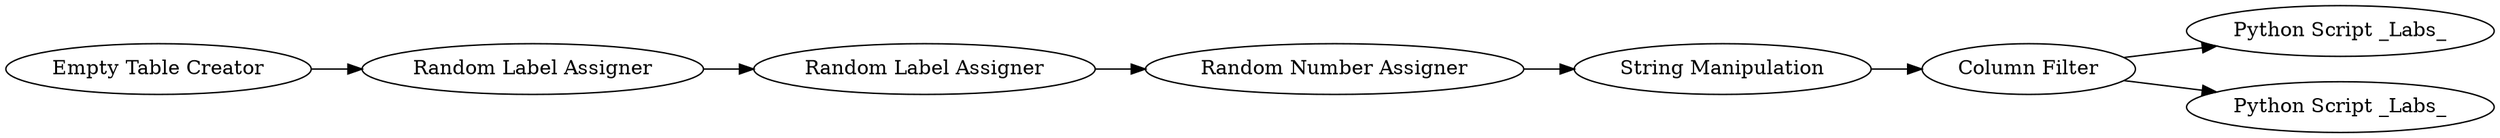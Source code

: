 digraph {
	7 -> 8
	1 -> 4
	4 -> 2
	3 -> 1
	2 -> 5
	5 -> 7
	7 -> 9
	5 [label="String Manipulation"]
	1 [label="Random Label Assigner"]
	7 [label="Column Filter"]
	9 [label="Python Script _Labs_"]
	4 [label="Random Label Assigner"]
	8 [label="Python Script _Labs_"]
	3 [label="Empty Table Creator"]
	2 [label="Random Number Assigner"]
	rankdir=LR
}
